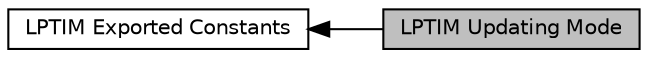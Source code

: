 digraph "LPTIM Updating Mode"
{
  edge [fontname="Helvetica",fontsize="10",labelfontname="Helvetica",labelfontsize="10"];
  node [fontname="Helvetica",fontsize="10",shape=record];
  rankdir=LR;
  Node0 [label="LPTIM Updating Mode",height=0.2,width=0.4,color="black", fillcolor="grey75", style="filled", fontcolor="black"];
  Node1 [label="LPTIM Exported Constants",height=0.2,width=0.4,color="black", fillcolor="white", style="filled",URL="$group___l_p_t_i_m___exported___constants.html"];
  Node1->Node0 [shape=plaintext, dir="back", style="solid"];
}
